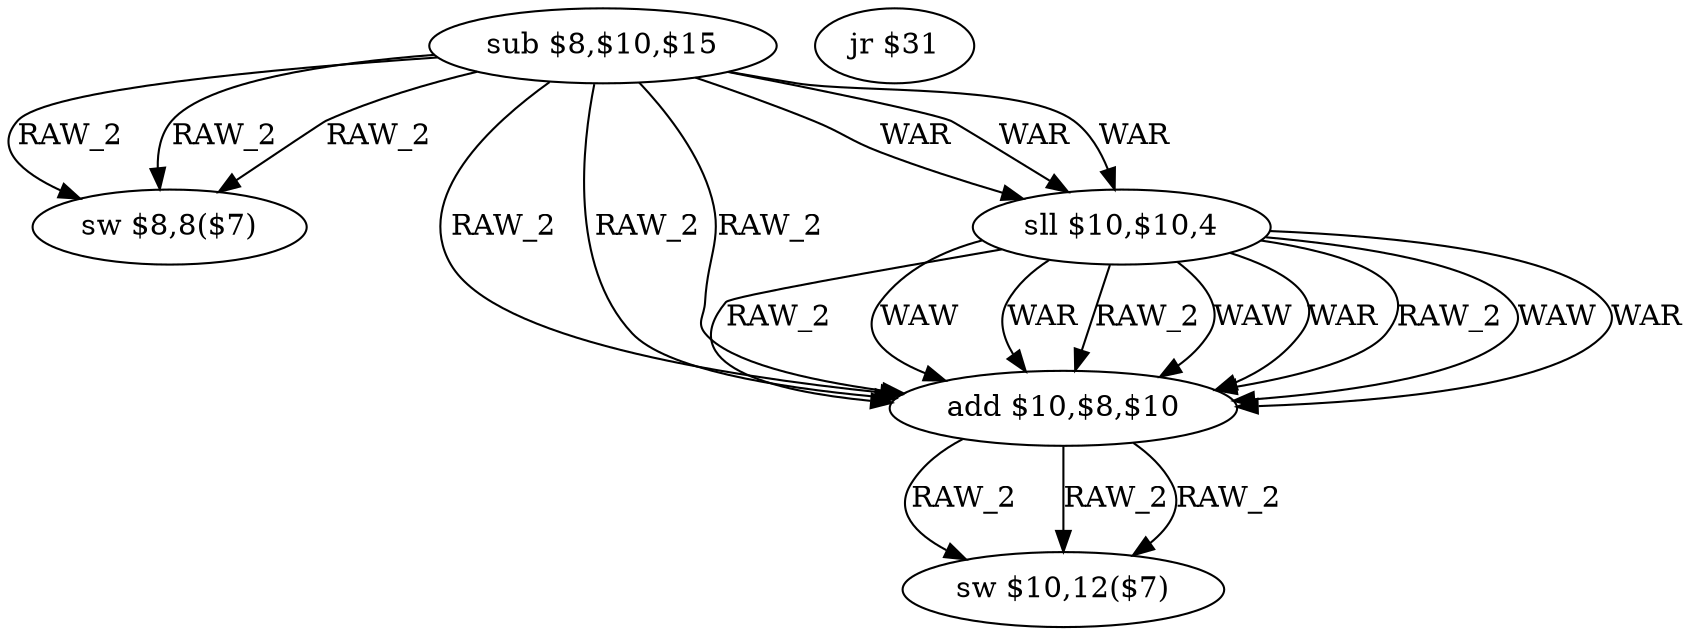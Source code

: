 digraph G1 {
node [shape = ellipse];
i0 [label = "sub $8,$10,$15"] ;
i0 ->  i2 [label= "RAW_2"];
i0 ->  i3 [label= "RAW_2"];
i0 ->  i1 [label= "WAR"];
i0 ->  i2 [label= "RAW_2"];
i0 ->  i3 [label= "RAW_2"];
i0 ->  i1 [label= "WAR"];
i0 ->  i2 [label= "RAW_2"];
i0 ->  i3 [label= "RAW_2"];
i0 ->  i1 [label= "WAR"];
i2 [label = "sw $8,8($7)"] ;
i3 [label = "add $10,$8,$10"] ;
i3 ->  i4 [label= "RAW_2"];
i3 ->  i4 [label= "RAW_2"];
i3 ->  i4 [label= "RAW_2"];
i4 [label = "sw $10,12($7)"] ;
i1 [label = "sll $10,$10,4"] ;
i1 ->  i3 [label= "RAW_2"];
i1 ->  i3 [label= "WAW"];
i1 ->  i3 [label= "WAR"];
i1 ->  i3 [label= "RAW_2"];
i1 ->  i3 [label= "WAW"];
i1 ->  i3 [label= "WAR"];
i1 ->  i3 [label= "RAW_2"];
i1 ->  i3 [label= "WAW"];
i1 ->  i3 [label= "WAR"];
i5 [label = "jr $31"] ;
}
